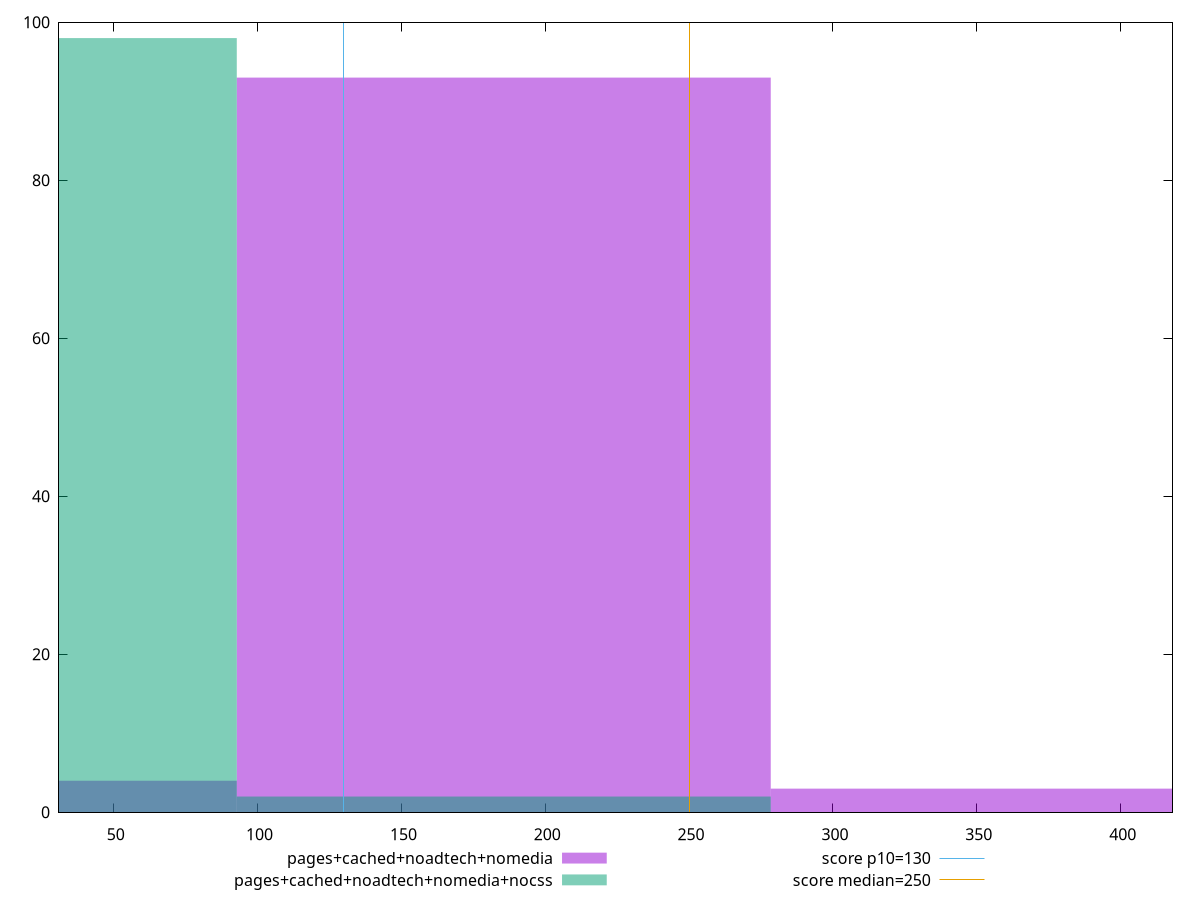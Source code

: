 reset

$pagesCachedNoadtechNomedia <<EOF
185.5797585105771 93
0 4
371.1595170211542 3
EOF

$pagesCachedNoadtechNomediaNocss <<EOF
0 98
185.5797585105771 2
EOF

set key outside below
set boxwidth 185.5797585105771
set xrange [31:418.00000000000045]
set yrange [0:100]
set trange [0:100]
set style fill transparent solid 0.5 noborder

set parametric
set terminal svg size 640, 500 enhanced background rgb 'white'
set output "report_00009_2021-02-08T22-37-41.559Z/max-potential-fid/comparison/histogram/3_vs_4.svg"

plot $pagesCachedNoadtechNomedia title "pages+cached+noadtech+nomedia" with boxes, \
     $pagesCachedNoadtechNomediaNocss title "pages+cached+noadtech+nomedia+nocss" with boxes, \
     130,t title "score p10=130", \
     250,t title "score median=250"

reset

